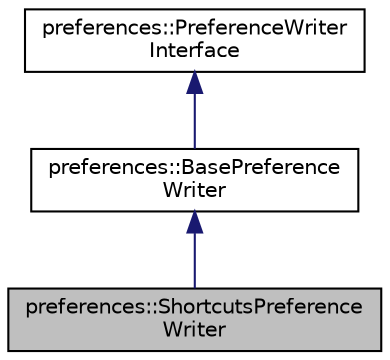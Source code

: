 digraph "preferences::ShortcutsPreferenceWriter"
{
 // LATEX_PDF_SIZE
  edge [fontname="Helvetica",fontsize="10",labelfontname="Helvetica",labelfontsize="10"];
  node [fontname="Helvetica",fontsize="10",shape=record];
  Node1 [label="preferences::ShortcutsPreference\lWriter",height=0.2,width=0.4,color="black", fillcolor="grey75", style="filled", fontcolor="black",tooltip=" "];
  Node2 -> Node1 [dir="back",color="midnightblue",fontsize="10",style="solid",fontname="Helvetica"];
  Node2 [label="preferences::BasePreference\lWriter",height=0.2,width=0.4,color="black", fillcolor="white", style="filled",URL="$classpreferences_1_1_base_preference_writer.html",tooltip=" "];
  Node3 -> Node2 [dir="back",color="midnightblue",fontsize="10",style="solid",fontname="Helvetica"];
  Node3 [label="preferences::PreferenceWriter\lInterface",height=0.2,width=0.4,color="black", fillcolor="white", style="filled",URL="$classpreferences_1_1_preference_writer_interface.html",tooltip=" "];
}
